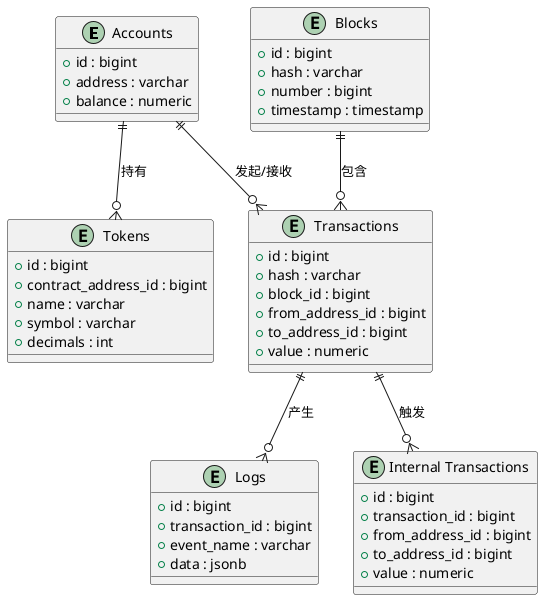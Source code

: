 @startuml
entity "Accounts" as accounts {
    + id : bigint
    + address : varchar
    + balance : numeric
}

entity "Transactions" as transactions {
    + id : bigint
    + hash : varchar
    + block_id : bigint
    + from_address_id : bigint
    + to_address_id : bigint
    + value : numeric
}

entity "Blocks" as blocks {
    + id : bigint
    + hash : varchar
    + number : bigint
    + timestamp : timestamp
}

entity "Logs" as logs {
    + id : bigint
    + transaction_id : bigint
    + event_name : varchar
    + data : jsonb
}

entity "Tokens" as tokens {
    + id : bigint
    + contract_address_id : bigint
    + name : varchar
    + symbol : varchar
    + decimals : int
}

entity "Internal Transactions" as internal_transactions {
    + id : bigint
    + transaction_id : bigint
    + from_address_id : bigint
    + to_address_id : bigint
    + value : numeric
}

accounts ||--o{ transactions : "发起/接收"
blocks ||--o{ transactions : "包含"
transactions ||--o{ logs : "产生"
accounts ||--o{ tokens : "持有"
transactions ||--o{ internal_transactions : "触发"
@enduml

